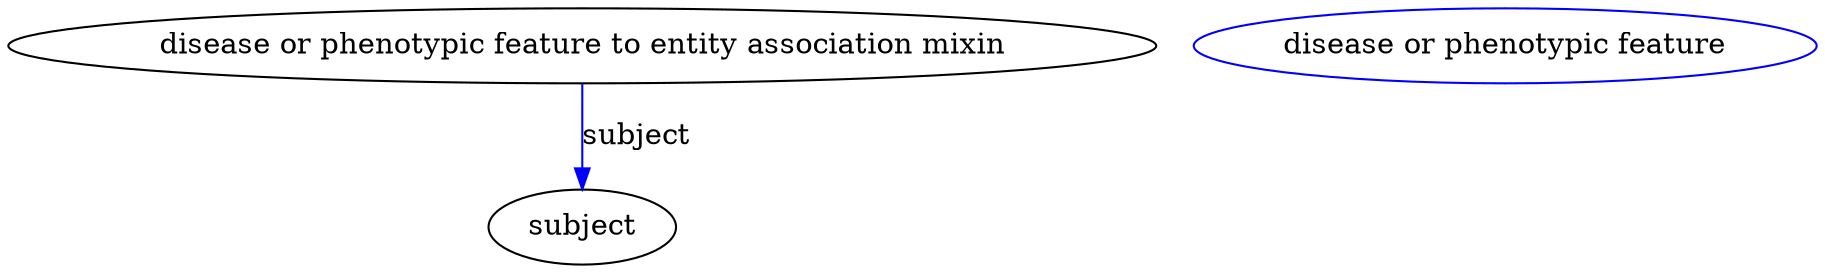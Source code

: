 digraph {
	graph [bb="0,0,868.06,123"];
	node [label="\N"];
	"disease or phenotypic feature to entity association mixin"	 [height=0.5,
		label="disease or phenotypic feature to entity association mixin",
		pos="275.58,105",
		width=7.6549];
	subject	 [height=0.5,
		pos="275.58,18",
		width=1.2457];
	"disease or phenotypic feature to entity association mixin" -> subject	 [color=blue,
		label=subject,
		lp="302.08,61.5",
		pos="e,275.58,36.003 275.58,86.974 275.58,75.192 275.58,59.561 275.58,46.158",
		style=solid];
	"disease or phenotypic feature to entity association mixin_subject"	 [color=blue,
		height=0.5,
		label="disease or phenotypic feature",
		pos="718.58,105",
		width=4.1524];
}
